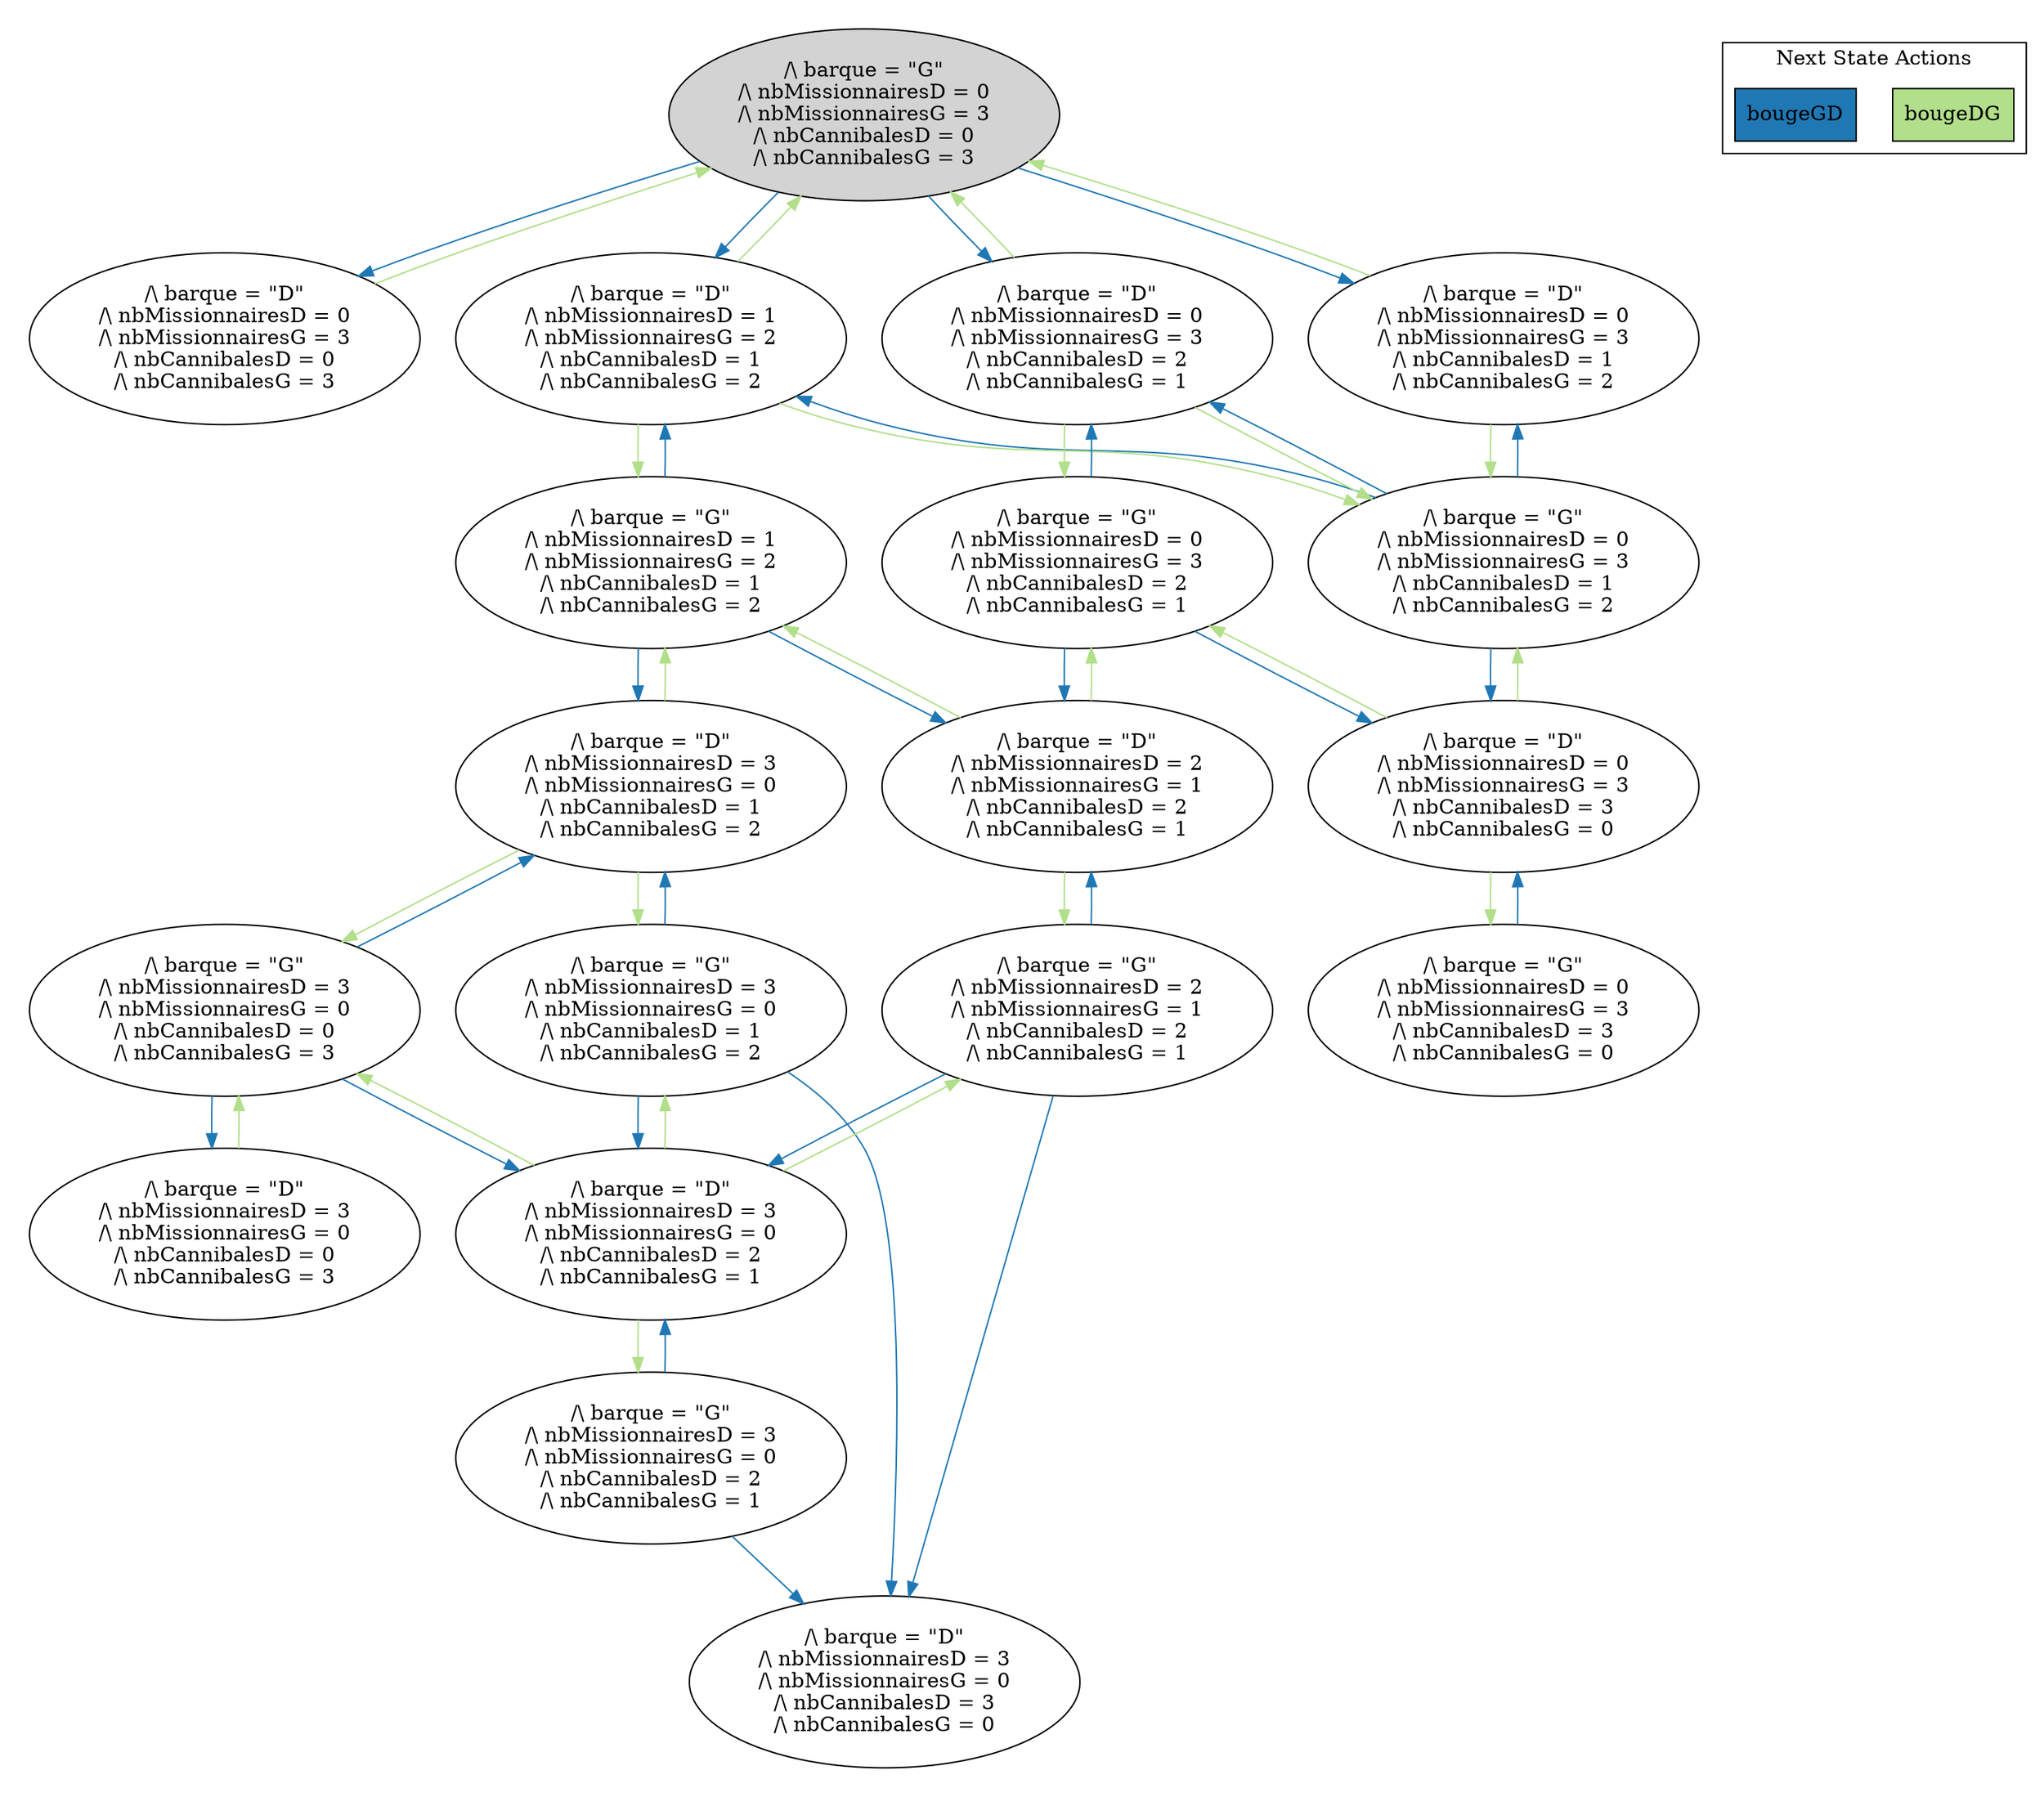 strict digraph DiskGraph {
edge [colorscheme="paired12"]
nodesep=0.35;
subgraph cluster_graph {
color="white";
-8011291127764635847 [label="/\\ barque = \"G\"\n/\\ nbMissionnairesD = 0\n/\\ nbMissionnairesG = 3\n/\\ nbCannibalesD = 0\n/\\ nbCannibalesG = 3",style = filled]
-8011291127764635847 -> 3528589341677407383 [label="",color="2",fontcolor="2"];
3528589341677407383 [label="/\\ barque = \"D\"\n/\\ nbMissionnairesD = 0\n/\\ nbMissionnairesG = 3\n/\\ nbCannibalesD = 0\n/\\ nbCannibalesG = 3"];
3528589341677407383 -> -8011291127764635847 [label="",color="3",fontcolor="3"];
-8011291127764635847 -> -34760452116614300 [label="",color="2",fontcolor="2"];
-34760452116614300 [label="/\\ barque = \"D\"\n/\\ nbMissionnairesD = 0\n/\\ nbMissionnairesG = 3\n/\\ nbCannibalesD = 1\n/\\ nbCannibalesG = 2"];
-34760452116614300 -> 6894656884400951498 [label="",color="3",fontcolor="3"];
6894656884400951498 [label="/\\ barque = \"G\"\n/\\ nbMissionnairesD = 0\n/\\ nbMissionnairesG = 3\n/\\ nbCannibalesD = 1\n/\\ nbCannibalesG = 2"];
-8011291127764635847 -> 3484785716795860463 [label="",color="2",fontcolor="2"];
3484785716795860463 [label="/\\ barque = \"D\"\n/\\ nbMissionnairesD = 1\n/\\ nbMissionnairesG = 2\n/\\ nbCannibalesD = 1\n/\\ nbCannibalesG = 2"];
6894656884400951498 -> -34760452116614300 [label="",color="2",fontcolor="2"];
-34760452116614300 -> -8011291127764635847 [label="",color="3",fontcolor="3"];
-8011291127764635847 -> -4529922068034627566 [label="",color="2",fontcolor="2"];
-4529922068034627566 [label="/\\ barque = \"D\"\n/\\ nbMissionnairesD = 0\n/\\ nbMissionnairesG = 3\n/\\ nbCannibalesD = 2\n/\\ nbCannibalesG = 1"];
3484785716795860463 -> -8037150444817480127 [label="",color="3",fontcolor="3"];
-8037150444817480127 [label="/\\ barque = \"G\"\n/\\ nbMissionnairesD = 1\n/\\ nbMissionnairesG = 2\n/\\ nbCannibalesD = 1\n/\\ nbCannibalesG = 2"];
6894656884400951498 -> 3484785716795860463 [label="",color="2",fontcolor="2"];
-4529922068034627566 -> 6991917056289881020 [label="",color="3",fontcolor="3"];
6991917056289881020 [label="/\\ barque = \"G\"\n/\\ nbMissionnairesD = 0\n/\\ nbMissionnairesG = 3\n/\\ nbCannibalesD = 2\n/\\ nbCannibalesG = 1"];
3484785716795860463 -> 6894656884400951498 [label="",color="3",fontcolor="3"];
-8037150444817480127 -> 3484785716795860463 [label="",color="2",fontcolor="2"];
6894656884400951498 -> -4529922068034627566 [label="",color="2",fontcolor="2"];
3484785716795860463 -> -8011291127764635847 [label="",color="3",fontcolor="3"];
-4529922068034627566 -> 6894656884400951498 [label="",color="3",fontcolor="3"];
-8037150444817480127 -> -4553457677251566694 [label="",color="2",fontcolor="2"];
-4553457677251566694 [label="/\\ barque = \"D\"\n/\\ nbMissionnairesD = 3\n/\\ nbMissionnairesG = 0\n/\\ nbCannibalesD = 1\n/\\ nbCannibalesG = 2"];
6894656884400951498 -> 1035523500454307809 [label="",color="2",fontcolor="2"];
1035523500454307809 [label="/\\ barque = \"D\"\n/\\ nbMissionnairesD = 0\n/\\ nbMissionnairesG = 3\n/\\ nbCannibalesD = 3\n/\\ nbCannibalesG = 0"];
-4529922068034627566 -> -8011291127764635847 [label="",color="3",fontcolor="3"];
6991917056289881020 -> -4529922068034627566 [label="",color="2",fontcolor="2"];
-8037150444817480127 -> 3580598762244546151 [label="",color="2",fontcolor="2"];
3580598762244546151 [label="/\\ barque = \"D\"\n/\\ nbMissionnairesD = 2\n/\\ nbMissionnairesG = 1\n/\\ nbCannibalesD = 2\n/\\ nbCannibalesG = 1"];
6991917056289881020 -> 3580598762244546151 [label="",color="2",fontcolor="2"];
-4553457677251566694 -> 6981954067544522804 [label="",color="3",fontcolor="3"];
6981954067544522804 [label="/\\ barque = \"G\"\n/\\ nbMissionnairesD = 3\n/\\ nbMissionnairesG = 0\n/\\ nbCannibalesD = 1\n/\\ nbCannibalesG = 2"];
6991917056289881020 -> 1035523500454307809 [label="",color="2",fontcolor="2"];
1035523500454307809 -> -5875834915939613617 [label="",color="3",fontcolor="3"];
-5875834915939613617 [label="/\\ barque = \"G\"\n/\\ nbMissionnairesD = 0\n/\\ nbMissionnairesG = 3\n/\\ nbCannibalesD = 3\n/\\ nbCannibalesG = 0"];
-4553457677251566694 -> -8037150444817480127 [label="",color="3",fontcolor="3"];
3580598762244546151 -> -7954786307597992503 [label="",color="3",fontcolor="3"];
-7954786307597992503 [label="/\\ barque = \"G\"\n/\\ nbMissionnairesD = 2\n/\\ nbMissionnairesG = 1\n/\\ nbCannibalesD = 2\n/\\ nbCannibalesG = 1"];
-4553457677251566694 -> -5793754504396013625 [label="",color="3",fontcolor="3"];
-5793754504396013625 [label="/\\ barque = \"G\"\n/\\ nbMissionnairesD = 3\n/\\ nbMissionnairesG = 0\n/\\ nbCannibalesD = 0\n/\\ nbCannibalesG = 3"];
6981954067544522804 -> -4553457677251566694 [label="",color="2",fontcolor="2"];
1035523500454307809 -> 6991917056289881020 [label="",color="3",fontcolor="3"];
3580598762244546151 -> 6991917056289881020 [label="",color="3",fontcolor="3"];
6981954067544522804 -> -114801990740375316 [label="",color="2",fontcolor="2"];
-114801990740375316 [label="/\\ barque = \"D\"\n/\\ nbMissionnairesD = 3\n/\\ nbMissionnairesG = 0\n/\\ nbCannibalesD = 2\n/\\ nbCannibalesG = 1"];
-5875834915939613617 -> 1035523500454307809 [label="",color="2",fontcolor="2"];
1035523500454307809 -> 6894656884400951498 [label="",color="3",fontcolor="3"];
3580598762244546151 -> -8037150444817480127 [label="",color="3",fontcolor="3"];
6981954067544522804 -> 3536650552590710559 [label="",color="2",fontcolor="2"];
3536650552590710559 [label="/\\ barque = \"D\"\n/\\ nbMissionnairesD = 3\n/\\ nbMissionnairesG = 0\n/\\ nbCannibalesD = 3\n/\\ nbCannibalesG = 0"];
-7954786307597992503 -> 3580598762244546151 [label="",color="2",fontcolor="2"];
-5793754504396013625 -> 1131052889219210345 [label="",color="2",fontcolor="2"];
1131052889219210345 [label="/\\ barque = \"D\"\n/\\ nbMissionnairesD = 3\n/\\ nbMissionnairesG = 0\n/\\ nbCannibalesD = 0\n/\\ nbCannibalesG = 3"];
-7954786307597992503 -> -114801990740375316 [label="",color="2",fontcolor="2"];
-114801990740375316 -> 6792017951040564034 [label="",color="3",fontcolor="3"];
6792017951040564034 [label="/\\ barque = \"G\"\n/\\ nbMissionnairesD = 3\n/\\ nbMissionnairesG = 0\n/\\ nbCannibalesD = 2\n/\\ nbCannibalesG = 1"];
-7954786307597992503 -> 3536650552590710559 [label="",color="2",fontcolor="2"];
-5793754504396013625 -> -4553457677251566694 [label="",color="2",fontcolor="2"];
-114801990740375316 -> -7954786307597992503 [label="",color="3",fontcolor="3"];
-5793754504396013625 -> -114801990740375316 [label="",color="2",fontcolor="2"];
-114801990740375316 -> 6981954067544522804 [label="",color="3",fontcolor="3"];
6792017951040564034 -> -114801990740375316 [label="",color="2",fontcolor="2"];
6792017951040564034 -> 3536650552590710559 [label="",color="2",fontcolor="2"];
1131052889219210345 -> -5793754504396013625 [label="",color="3",fontcolor="3"];
-114801990740375316 -> -5793754504396013625 [label="",color="3",fontcolor="3"];
{rank = same; -8011291127764635847;}
{rank = same; -34760452116614300;-4529922068034627566;3528589341677407383;3484785716795860463;}
{rank = same; 6894656884400951498;6991917056289881020;-8037150444817480127;}
{rank = same; 3580598762244546151;1035523500454307809;-4553457677251566694;}
{rank = same; -5793754504396013625;-7954786307597992503;-5875834915939613617;6981954067544522804;}
{rank = same; 1131052889219210345;-114801990740375316;}
{rank = same; 6792017951040564034;}
}
subgraph cluster_legend {graph[style=bold];label = "Next State Actions" style="solid"
node [ labeljust="l",colorscheme="paired12",style=filled,shape=record ]
bougeDG [label="bougeDG",fillcolor=3]
bougeGD [label="bougeGD",fillcolor=2]
}}